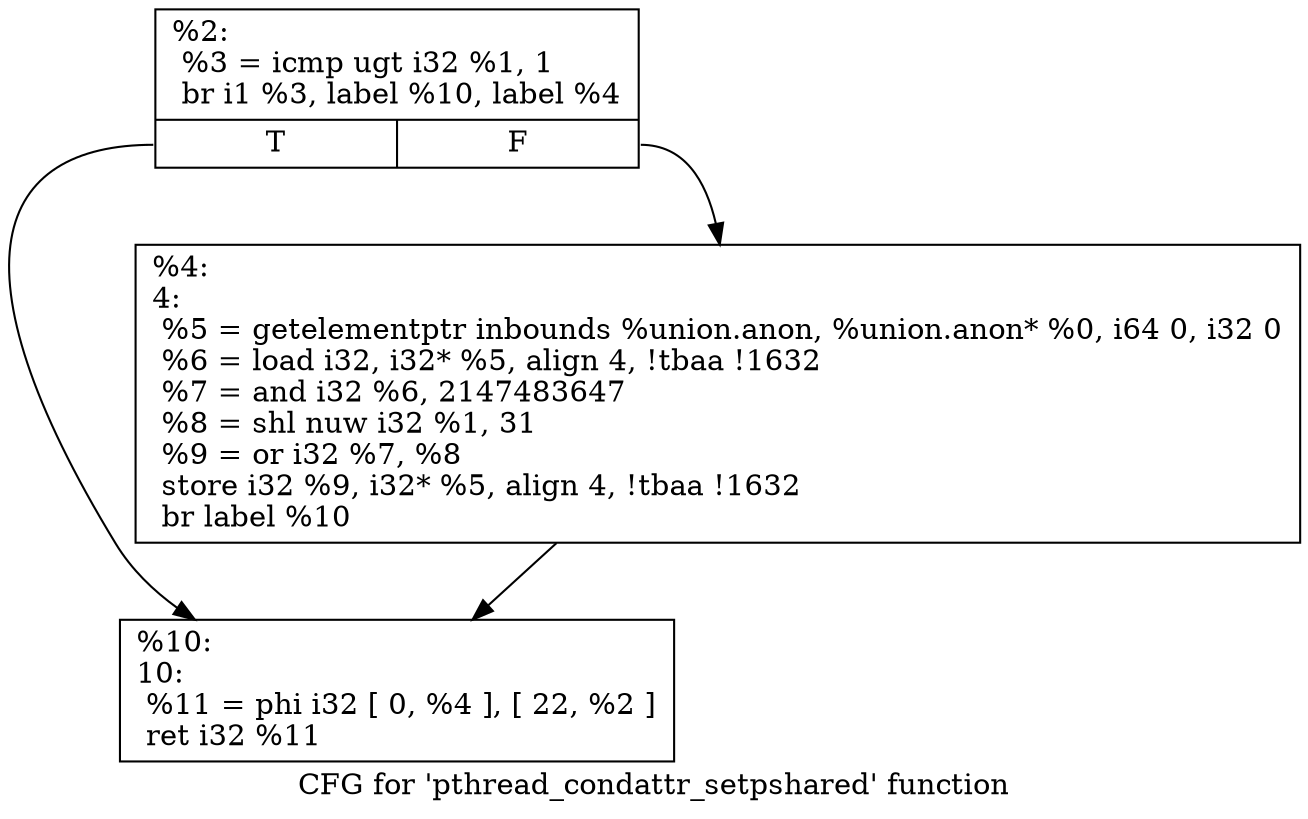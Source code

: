 digraph "CFG for 'pthread_condattr_setpshared' function" {
	label="CFG for 'pthread_condattr_setpshared' function";

	Node0x1ff8c70 [shape=record,label="{%2:\l  %3 = icmp ugt i32 %1, 1\l  br i1 %3, label %10, label %4\l|{<s0>T|<s1>F}}"];
	Node0x1ff8c70:s0 -> Node0x1ff8d10;
	Node0x1ff8c70:s1 -> Node0x1ff8cc0;
	Node0x1ff8cc0 [shape=record,label="{%4:\l4:                                                \l  %5 = getelementptr inbounds %union.anon, %union.anon* %0, i64 0, i32 0\l  %6 = load i32, i32* %5, align 4, !tbaa !1632\l  %7 = and i32 %6, 2147483647\l  %8 = shl nuw i32 %1, 31\l  %9 = or i32 %7, %8\l  store i32 %9, i32* %5, align 4, !tbaa !1632\l  br label %10\l}"];
	Node0x1ff8cc0 -> Node0x1ff8d10;
	Node0x1ff8d10 [shape=record,label="{%10:\l10:                                               \l  %11 = phi i32 [ 0, %4 ], [ 22, %2 ]\l  ret i32 %11\l}"];
}
